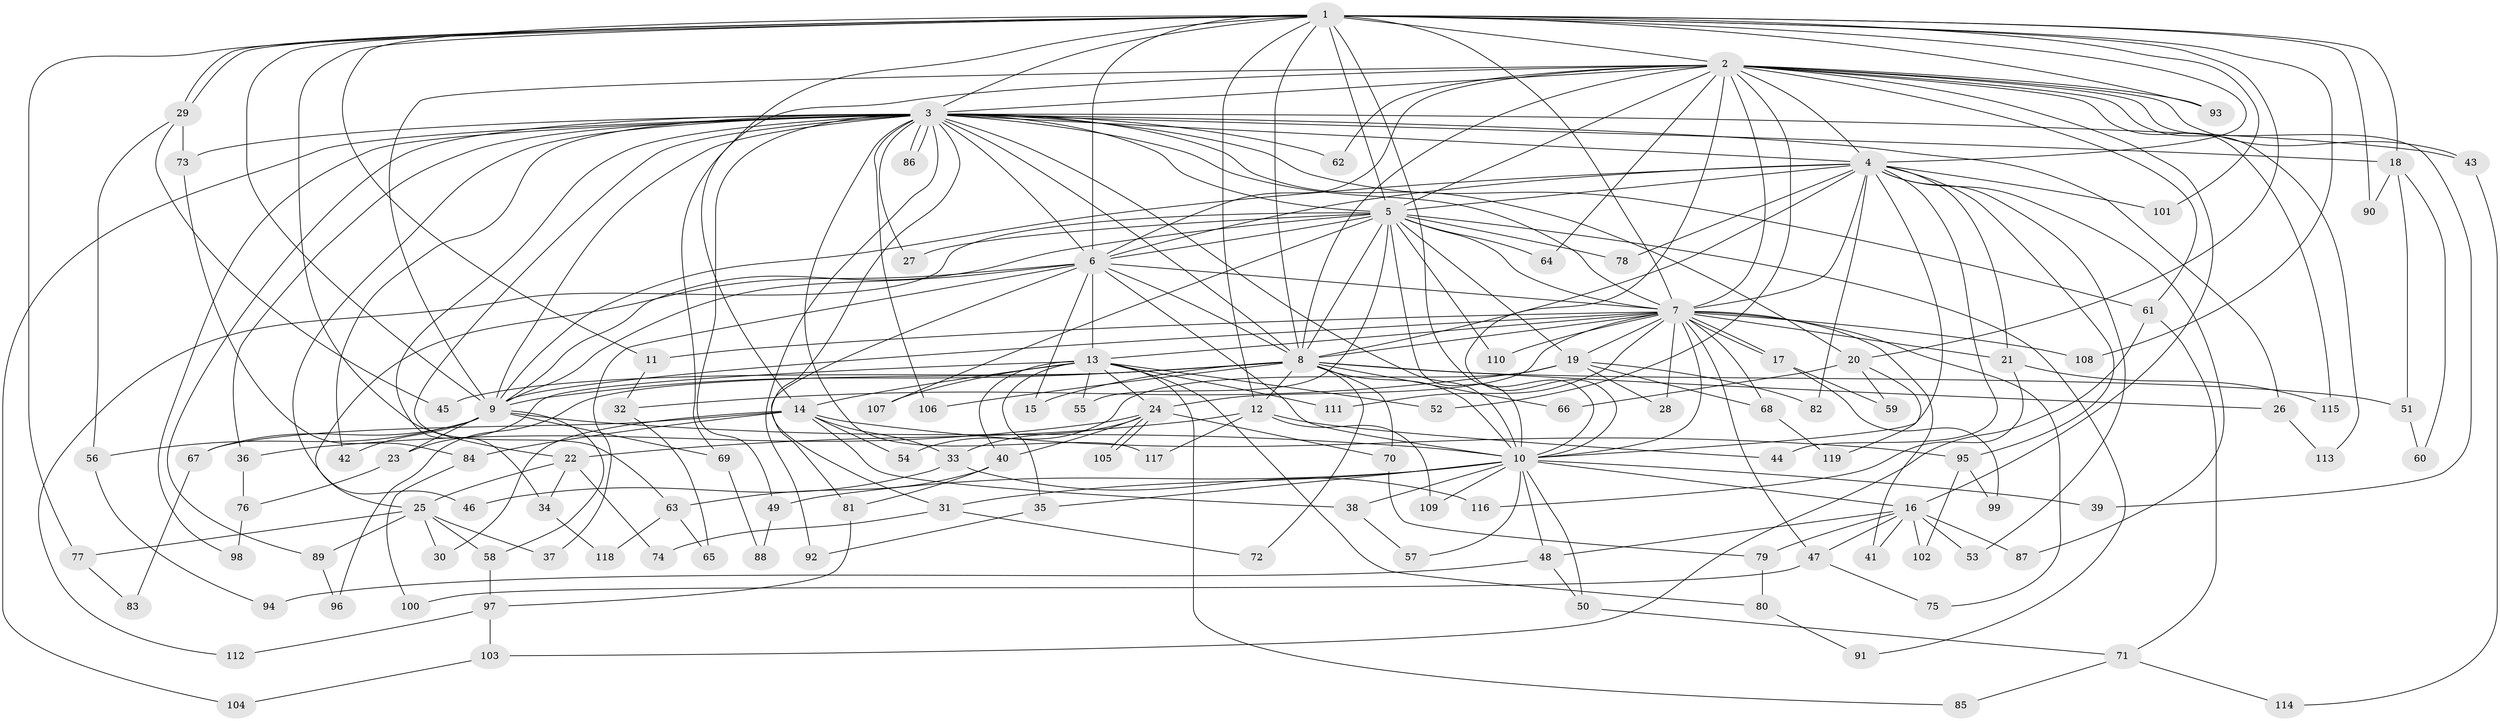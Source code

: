 // coarse degree distribution, {19: 0.03614457831325301, 21: 0.012048192771084338, 27: 0.012048192771084338, 13: 0.012048192771084338, 2: 0.4819277108433735, 4: 0.0963855421686747, 3: 0.21686746987951808, 1: 0.07228915662650602, 9: 0.012048192771084338, 6: 0.012048192771084338, 5: 0.024096385542168676, 7: 0.012048192771084338}
// Generated by graph-tools (version 1.1) at 2025/48/03/04/25 21:48:22]
// undirected, 119 vertices, 263 edges
graph export_dot {
graph [start="1"]
  node [color=gray90,style=filled];
  1;
  2;
  3;
  4;
  5;
  6;
  7;
  8;
  9;
  10;
  11;
  12;
  13;
  14;
  15;
  16;
  17;
  18;
  19;
  20;
  21;
  22;
  23;
  24;
  25;
  26;
  27;
  28;
  29;
  30;
  31;
  32;
  33;
  34;
  35;
  36;
  37;
  38;
  39;
  40;
  41;
  42;
  43;
  44;
  45;
  46;
  47;
  48;
  49;
  50;
  51;
  52;
  53;
  54;
  55;
  56;
  57;
  58;
  59;
  60;
  61;
  62;
  63;
  64;
  65;
  66;
  67;
  68;
  69;
  70;
  71;
  72;
  73;
  74;
  75;
  76;
  77;
  78;
  79;
  80;
  81;
  82;
  83;
  84;
  85;
  86;
  87;
  88;
  89;
  90;
  91;
  92;
  93;
  94;
  95;
  96;
  97;
  98;
  99;
  100;
  101;
  102;
  103;
  104;
  105;
  106;
  107;
  108;
  109;
  110;
  111;
  112;
  113;
  114;
  115;
  116;
  117;
  118;
  119;
  1 -- 2;
  1 -- 3;
  1 -- 4;
  1 -- 5;
  1 -- 6;
  1 -- 7;
  1 -- 8;
  1 -- 9;
  1 -- 10;
  1 -- 11;
  1 -- 12;
  1 -- 14;
  1 -- 18;
  1 -- 20;
  1 -- 22;
  1 -- 29;
  1 -- 29;
  1 -- 77;
  1 -- 90;
  1 -- 93;
  1 -- 101;
  1 -- 108;
  2 -- 3;
  2 -- 4;
  2 -- 5;
  2 -- 6;
  2 -- 7;
  2 -- 8;
  2 -- 9;
  2 -- 10;
  2 -- 16;
  2 -- 39;
  2 -- 43;
  2 -- 52;
  2 -- 61;
  2 -- 62;
  2 -- 64;
  2 -- 69;
  2 -- 93;
  2 -- 113;
  2 -- 115;
  3 -- 4;
  3 -- 5;
  3 -- 6;
  3 -- 7;
  3 -- 8;
  3 -- 9;
  3 -- 10;
  3 -- 18;
  3 -- 20;
  3 -- 26;
  3 -- 27;
  3 -- 31;
  3 -- 34;
  3 -- 36;
  3 -- 42;
  3 -- 43;
  3 -- 46;
  3 -- 49;
  3 -- 61;
  3 -- 62;
  3 -- 63;
  3 -- 73;
  3 -- 86;
  3 -- 86;
  3 -- 89;
  3 -- 92;
  3 -- 98;
  3 -- 104;
  3 -- 106;
  3 -- 117;
  4 -- 5;
  4 -- 6;
  4 -- 7;
  4 -- 8;
  4 -- 9;
  4 -- 10;
  4 -- 21;
  4 -- 44;
  4 -- 53;
  4 -- 78;
  4 -- 82;
  4 -- 87;
  4 -- 95;
  4 -- 101;
  5 -- 6;
  5 -- 7;
  5 -- 8;
  5 -- 9;
  5 -- 10;
  5 -- 19;
  5 -- 27;
  5 -- 55;
  5 -- 64;
  5 -- 78;
  5 -- 91;
  5 -- 107;
  5 -- 110;
  5 -- 112;
  6 -- 7;
  6 -- 8;
  6 -- 9;
  6 -- 10;
  6 -- 13;
  6 -- 15;
  6 -- 25;
  6 -- 37;
  6 -- 81;
  7 -- 8;
  7 -- 9;
  7 -- 10;
  7 -- 11;
  7 -- 13;
  7 -- 17;
  7 -- 17;
  7 -- 19;
  7 -- 21;
  7 -- 24;
  7 -- 28;
  7 -- 41;
  7 -- 47;
  7 -- 68;
  7 -- 75;
  7 -- 108;
  7 -- 110;
  7 -- 111;
  8 -- 9;
  8 -- 10;
  8 -- 12;
  8 -- 15;
  8 -- 26;
  8 -- 45;
  8 -- 51;
  8 -- 66;
  8 -- 70;
  8 -- 72;
  8 -- 96;
  8 -- 106;
  9 -- 10;
  9 -- 23;
  9 -- 42;
  9 -- 56;
  9 -- 58;
  9 -- 67;
  9 -- 69;
  10 -- 16;
  10 -- 31;
  10 -- 35;
  10 -- 38;
  10 -- 39;
  10 -- 48;
  10 -- 49;
  10 -- 50;
  10 -- 57;
  10 -- 109;
  11 -- 32;
  12 -- 22;
  12 -- 44;
  12 -- 109;
  12 -- 117;
  13 -- 14;
  13 -- 23;
  13 -- 24;
  13 -- 35;
  13 -- 40;
  13 -- 52;
  13 -- 55;
  13 -- 80;
  13 -- 85;
  13 -- 107;
  13 -- 111;
  14 -- 30;
  14 -- 33;
  14 -- 38;
  14 -- 54;
  14 -- 67;
  14 -- 84;
  14 -- 95;
  16 -- 41;
  16 -- 47;
  16 -- 48;
  16 -- 53;
  16 -- 79;
  16 -- 87;
  16 -- 102;
  17 -- 59;
  17 -- 99;
  18 -- 51;
  18 -- 60;
  18 -- 90;
  19 -- 28;
  19 -- 32;
  19 -- 54;
  19 -- 68;
  19 -- 82;
  20 -- 59;
  20 -- 66;
  20 -- 119;
  21 -- 115;
  21 -- 116;
  22 -- 25;
  22 -- 34;
  22 -- 74;
  23 -- 76;
  24 -- 33;
  24 -- 36;
  24 -- 40;
  24 -- 70;
  24 -- 105;
  24 -- 105;
  25 -- 30;
  25 -- 37;
  25 -- 58;
  25 -- 77;
  25 -- 89;
  26 -- 113;
  29 -- 45;
  29 -- 56;
  29 -- 73;
  31 -- 72;
  31 -- 74;
  32 -- 65;
  33 -- 46;
  33 -- 116;
  34 -- 118;
  35 -- 92;
  36 -- 76;
  38 -- 57;
  40 -- 63;
  40 -- 81;
  43 -- 114;
  47 -- 75;
  47 -- 100;
  48 -- 50;
  48 -- 94;
  49 -- 88;
  50 -- 71;
  51 -- 60;
  56 -- 94;
  58 -- 97;
  61 -- 71;
  61 -- 103;
  63 -- 65;
  63 -- 118;
  67 -- 83;
  68 -- 119;
  69 -- 88;
  70 -- 79;
  71 -- 85;
  71 -- 114;
  73 -- 84;
  76 -- 98;
  77 -- 83;
  79 -- 80;
  80 -- 91;
  81 -- 97;
  84 -- 100;
  89 -- 96;
  95 -- 99;
  95 -- 102;
  97 -- 103;
  97 -- 112;
  103 -- 104;
}
